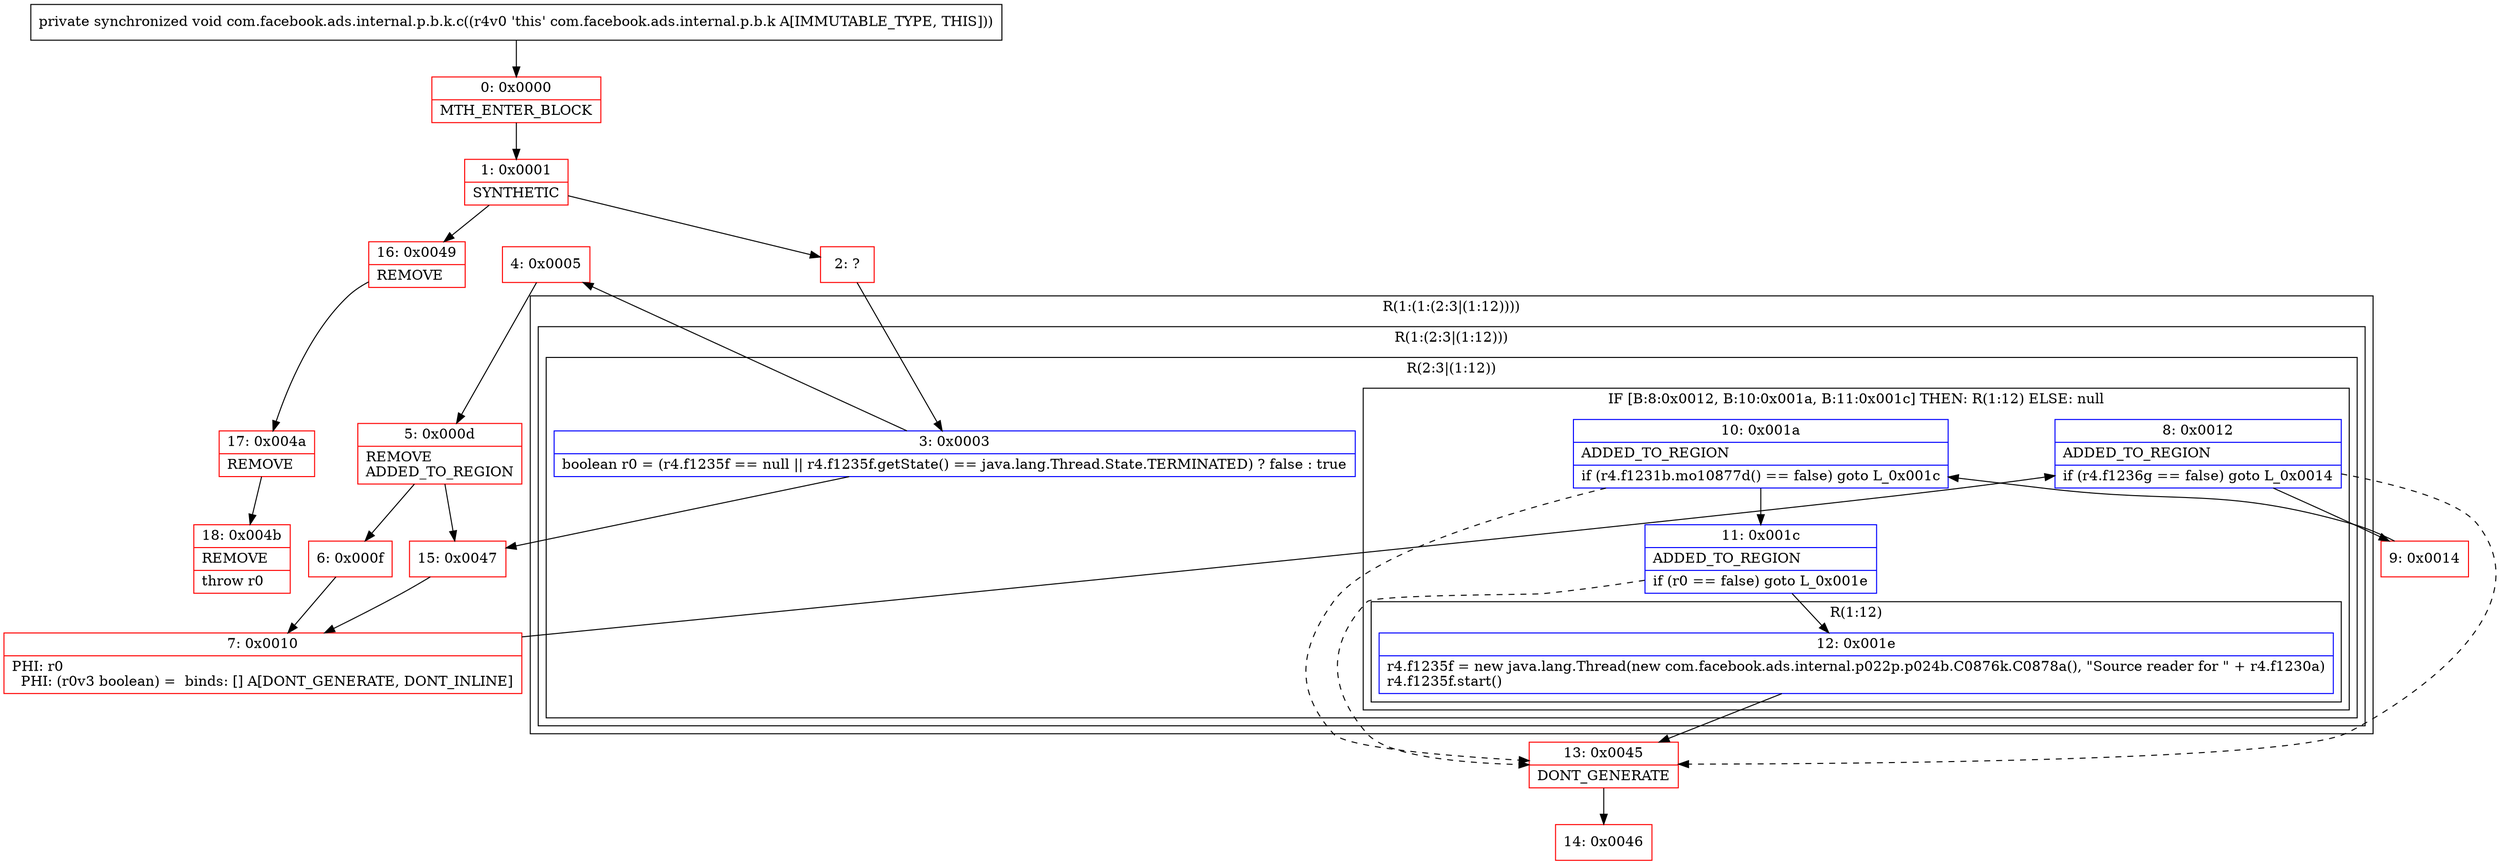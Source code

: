 digraph "CFG forcom.facebook.ads.internal.p.b.k.c()V" {
subgraph cluster_Region_1613647743 {
label = "R(1:(1:(2:3|(1:12))))";
node [shape=record,color=blue];
subgraph cluster_Region_1163324609 {
label = "R(1:(2:3|(1:12)))";
node [shape=record,color=blue];
subgraph cluster_Region_942769947 {
label = "R(2:3|(1:12))";
node [shape=record,color=blue];
Node_3 [shape=record,label="{3\:\ 0x0003|boolean r0 = (r4.f1235f == null \|\| r4.f1235f.getState() == java.lang.Thread.State.TERMINATED) ? false : true\l}"];
subgraph cluster_IfRegion_826017791 {
label = "IF [B:8:0x0012, B:10:0x001a, B:11:0x001c] THEN: R(1:12) ELSE: null";
node [shape=record,color=blue];
Node_8 [shape=record,label="{8\:\ 0x0012|ADDED_TO_REGION\l|if (r4.f1236g == false) goto L_0x0014\l}"];
Node_10 [shape=record,label="{10\:\ 0x001a|ADDED_TO_REGION\l|if (r4.f1231b.mo10877d() == false) goto L_0x001c\l}"];
Node_11 [shape=record,label="{11\:\ 0x001c|ADDED_TO_REGION\l|if (r0 == false) goto L_0x001e\l}"];
subgraph cluster_Region_371194250 {
label = "R(1:12)";
node [shape=record,color=blue];
Node_12 [shape=record,label="{12\:\ 0x001e|r4.f1235f = new java.lang.Thread(new com.facebook.ads.internal.p022p.p024b.C0876k.C0878a(), \"Source reader for \" + r4.f1230a)\lr4.f1235f.start()\l}"];
}
}
}
}
}
Node_0 [shape=record,color=red,label="{0\:\ 0x0000|MTH_ENTER_BLOCK\l}"];
Node_1 [shape=record,color=red,label="{1\:\ 0x0001|SYNTHETIC\l}"];
Node_2 [shape=record,color=red,label="{2\:\ ?}"];
Node_4 [shape=record,color=red,label="{4\:\ 0x0005}"];
Node_5 [shape=record,color=red,label="{5\:\ 0x000d|REMOVE\lADDED_TO_REGION\l}"];
Node_6 [shape=record,color=red,label="{6\:\ 0x000f}"];
Node_7 [shape=record,color=red,label="{7\:\ 0x0010|PHI: r0 \l  PHI: (r0v3 boolean) =  binds: [] A[DONT_GENERATE, DONT_INLINE]\l}"];
Node_9 [shape=record,color=red,label="{9\:\ 0x0014}"];
Node_13 [shape=record,color=red,label="{13\:\ 0x0045|DONT_GENERATE\l}"];
Node_14 [shape=record,color=red,label="{14\:\ 0x0046}"];
Node_15 [shape=record,color=red,label="{15\:\ 0x0047}"];
Node_16 [shape=record,color=red,label="{16\:\ 0x0049|REMOVE\l}"];
Node_17 [shape=record,color=red,label="{17\:\ 0x004a|REMOVE\l}"];
Node_18 [shape=record,color=red,label="{18\:\ 0x004b|REMOVE\l|throw r0\l}"];
MethodNode[shape=record,label="{private synchronized void com.facebook.ads.internal.p.b.k.c((r4v0 'this' com.facebook.ads.internal.p.b.k A[IMMUTABLE_TYPE, THIS])) }"];
MethodNode -> Node_0;
Node_3 -> Node_4;
Node_3 -> Node_15;
Node_8 -> Node_9;
Node_8 -> Node_13[style=dashed];
Node_10 -> Node_11;
Node_10 -> Node_13[style=dashed];
Node_11 -> Node_12;
Node_11 -> Node_13[style=dashed];
Node_12 -> Node_13;
Node_0 -> Node_1;
Node_1 -> Node_2;
Node_1 -> Node_16;
Node_2 -> Node_3;
Node_4 -> Node_5;
Node_5 -> Node_6;
Node_5 -> Node_15;
Node_6 -> Node_7;
Node_7 -> Node_8;
Node_9 -> Node_10;
Node_13 -> Node_14;
Node_15 -> Node_7;
Node_16 -> Node_17;
Node_17 -> Node_18;
}

